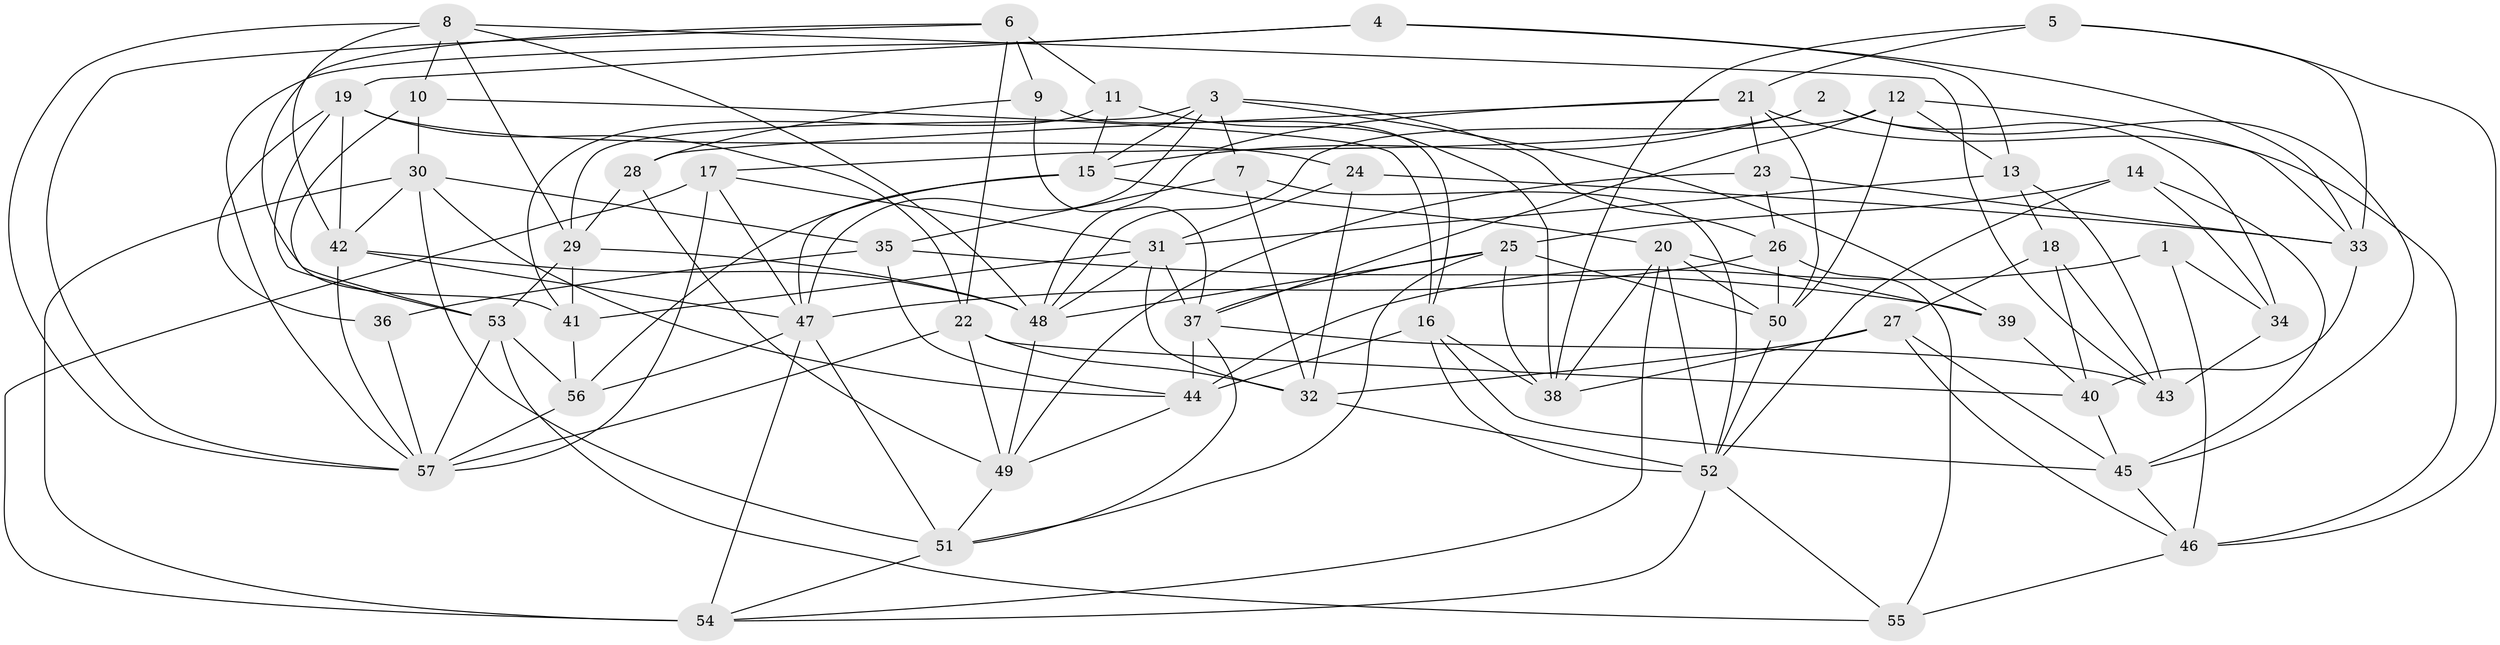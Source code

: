 // original degree distribution, {4: 1.0}
// Generated by graph-tools (version 1.1) at 2025/03/03/09/25 03:03:03]
// undirected, 57 vertices, 153 edges
graph export_dot {
graph [start="1"]
  node [color=gray90,style=filled];
  1;
  2;
  3;
  4;
  5;
  6;
  7;
  8;
  9;
  10;
  11;
  12;
  13;
  14;
  15;
  16;
  17;
  18;
  19;
  20;
  21;
  22;
  23;
  24;
  25;
  26;
  27;
  28;
  29;
  30;
  31;
  32;
  33;
  34;
  35;
  36;
  37;
  38;
  39;
  40;
  41;
  42;
  43;
  44;
  45;
  46;
  47;
  48;
  49;
  50;
  51;
  52;
  53;
  54;
  55;
  56;
  57;
  1 -- 34 [weight=2.0];
  1 -- 44 [weight=1.0];
  1 -- 46 [weight=1.0];
  2 -- 15 [weight=1.0];
  2 -- 17 [weight=1.0];
  2 -- 34 [weight=1.0];
  2 -- 45 [weight=1.0];
  3 -- 7 [weight=1.0];
  3 -- 15 [weight=1.0];
  3 -- 26 [weight=1.0];
  3 -- 29 [weight=1.0];
  3 -- 39 [weight=1.0];
  3 -- 47 [weight=1.0];
  4 -- 13 [weight=1.0];
  4 -- 19 [weight=1.0];
  4 -- 33 [weight=1.0];
  4 -- 57 [weight=1.0];
  5 -- 21 [weight=1.0];
  5 -- 33 [weight=1.0];
  5 -- 38 [weight=1.0];
  5 -- 46 [weight=1.0];
  6 -- 9 [weight=2.0];
  6 -- 11 [weight=1.0];
  6 -- 22 [weight=1.0];
  6 -- 41 [weight=1.0];
  6 -- 57 [weight=1.0];
  7 -- 32 [weight=1.0];
  7 -- 35 [weight=1.0];
  7 -- 52 [weight=1.0];
  8 -- 10 [weight=1.0];
  8 -- 29 [weight=1.0];
  8 -- 42 [weight=1.0];
  8 -- 43 [weight=1.0];
  8 -- 48 [weight=1.0];
  8 -- 57 [weight=1.0];
  9 -- 16 [weight=1.0];
  9 -- 28 [weight=1.0];
  9 -- 37 [weight=2.0];
  10 -- 16 [weight=1.0];
  10 -- 30 [weight=1.0];
  10 -- 53 [weight=1.0];
  11 -- 15 [weight=1.0];
  11 -- 38 [weight=1.0];
  11 -- 41 [weight=1.0];
  12 -- 13 [weight=2.0];
  12 -- 33 [weight=1.0];
  12 -- 37 [weight=1.0];
  12 -- 48 [weight=1.0];
  12 -- 50 [weight=1.0];
  13 -- 18 [weight=1.0];
  13 -- 31 [weight=1.0];
  13 -- 43 [weight=1.0];
  14 -- 25 [weight=1.0];
  14 -- 34 [weight=1.0];
  14 -- 45 [weight=1.0];
  14 -- 52 [weight=1.0];
  15 -- 20 [weight=1.0];
  15 -- 47 [weight=1.0];
  15 -- 56 [weight=1.0];
  16 -- 38 [weight=1.0];
  16 -- 44 [weight=1.0];
  16 -- 45 [weight=1.0];
  16 -- 52 [weight=1.0];
  17 -- 31 [weight=1.0];
  17 -- 47 [weight=2.0];
  17 -- 54 [weight=1.0];
  17 -- 57 [weight=1.0];
  18 -- 27 [weight=2.0];
  18 -- 40 [weight=2.0];
  18 -- 43 [weight=1.0];
  19 -- 22 [weight=1.0];
  19 -- 24 [weight=1.0];
  19 -- 36 [weight=1.0];
  19 -- 42 [weight=1.0];
  19 -- 53 [weight=1.0];
  20 -- 38 [weight=1.0];
  20 -- 39 [weight=1.0];
  20 -- 50 [weight=1.0];
  20 -- 52 [weight=1.0];
  20 -- 54 [weight=1.0];
  21 -- 23 [weight=1.0];
  21 -- 28 [weight=1.0];
  21 -- 46 [weight=1.0];
  21 -- 48 [weight=1.0];
  21 -- 50 [weight=1.0];
  22 -- 32 [weight=1.0];
  22 -- 40 [weight=1.0];
  22 -- 49 [weight=1.0];
  22 -- 57 [weight=1.0];
  23 -- 26 [weight=1.0];
  23 -- 33 [weight=1.0];
  23 -- 49 [weight=1.0];
  24 -- 31 [weight=1.0];
  24 -- 32 [weight=1.0];
  24 -- 33 [weight=1.0];
  25 -- 37 [weight=1.0];
  25 -- 38 [weight=1.0];
  25 -- 48 [weight=1.0];
  25 -- 50 [weight=1.0];
  25 -- 51 [weight=1.0];
  26 -- 47 [weight=2.0];
  26 -- 50 [weight=1.0];
  26 -- 55 [weight=1.0];
  27 -- 32 [weight=1.0];
  27 -- 38 [weight=1.0];
  27 -- 45 [weight=1.0];
  27 -- 46 [weight=1.0];
  28 -- 29 [weight=1.0];
  28 -- 49 [weight=1.0];
  29 -- 41 [weight=1.0];
  29 -- 48 [weight=1.0];
  29 -- 53 [weight=1.0];
  30 -- 35 [weight=1.0];
  30 -- 42 [weight=1.0];
  30 -- 44 [weight=1.0];
  30 -- 51 [weight=1.0];
  30 -- 54 [weight=1.0];
  31 -- 32 [weight=1.0];
  31 -- 37 [weight=1.0];
  31 -- 41 [weight=2.0];
  31 -- 48 [weight=1.0];
  32 -- 52 [weight=1.0];
  33 -- 40 [weight=1.0];
  34 -- 43 [weight=2.0];
  35 -- 36 [weight=2.0];
  35 -- 39 [weight=1.0];
  35 -- 44 [weight=1.0];
  36 -- 57 [weight=1.0];
  37 -- 43 [weight=1.0];
  37 -- 44 [weight=1.0];
  37 -- 51 [weight=1.0];
  39 -- 40 [weight=1.0];
  40 -- 45 [weight=1.0];
  41 -- 56 [weight=1.0];
  42 -- 47 [weight=1.0];
  42 -- 48 [weight=1.0];
  42 -- 57 [weight=1.0];
  44 -- 49 [weight=1.0];
  45 -- 46 [weight=1.0];
  46 -- 55 [weight=1.0];
  47 -- 51 [weight=1.0];
  47 -- 54 [weight=1.0];
  47 -- 56 [weight=1.0];
  48 -- 49 [weight=1.0];
  49 -- 51 [weight=1.0];
  50 -- 52 [weight=1.0];
  51 -- 54 [weight=1.0];
  52 -- 54 [weight=1.0];
  52 -- 55 [weight=1.0];
  53 -- 55 [weight=1.0];
  53 -- 56 [weight=1.0];
  53 -- 57 [weight=1.0];
  56 -- 57 [weight=2.0];
}
